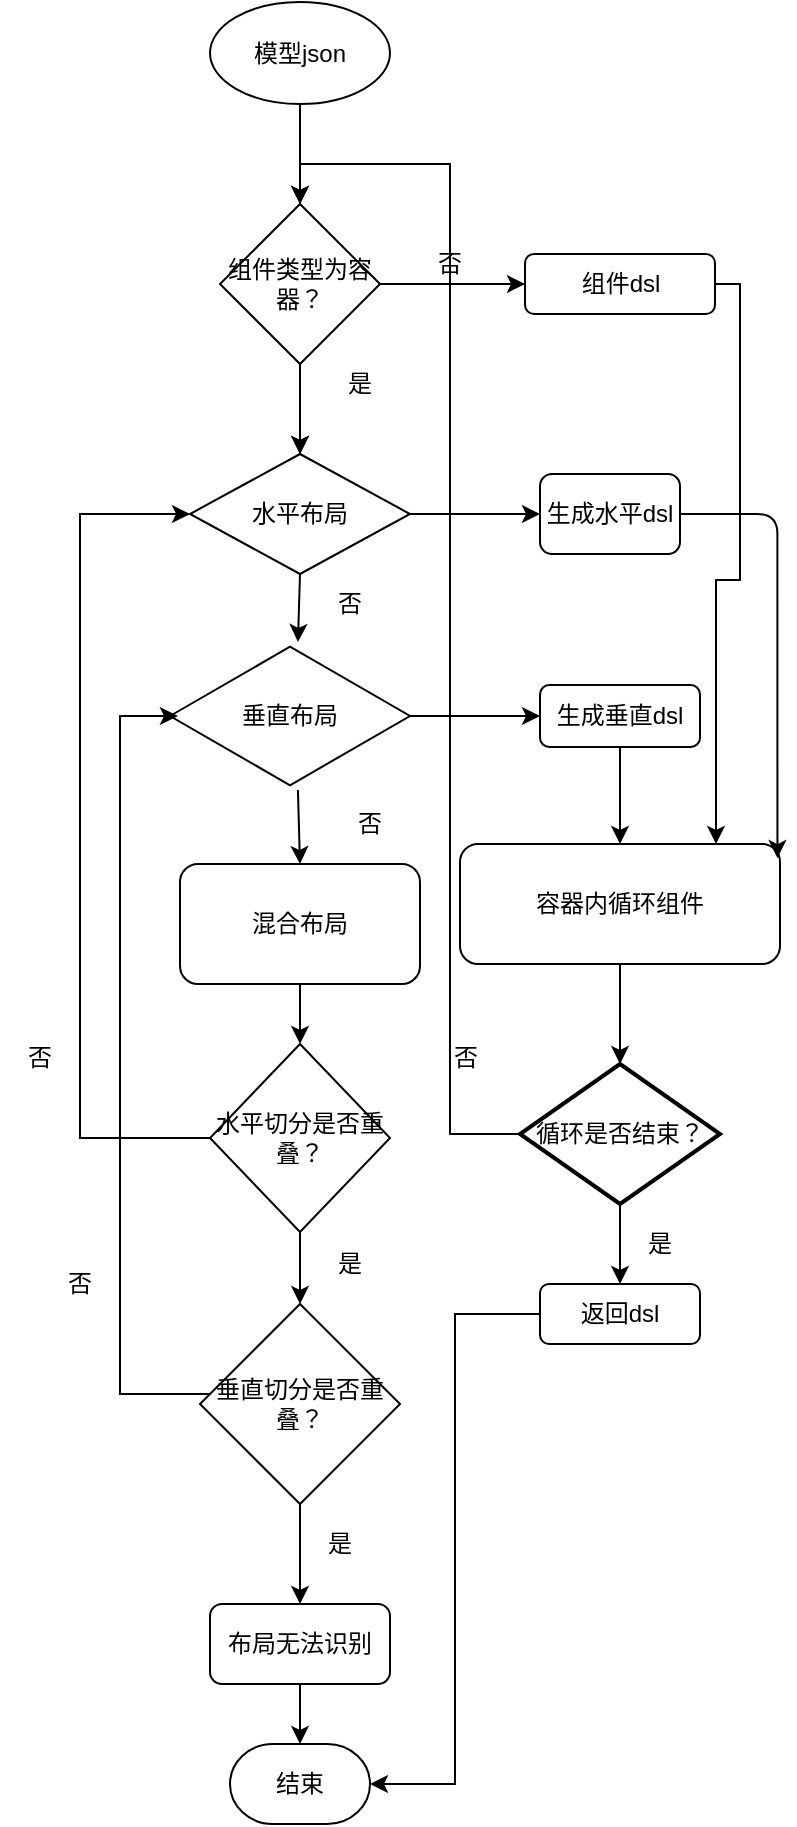 <mxfile version="14.4.3" type="github" pages="5">
  <diagram id="C5RBs43oDa-KdzZeNtuy" name="布局算法">
    <mxGraphModel dx="1422" dy="-407" grid="1" gridSize="10" guides="1" tooltips="1" connect="1" arrows="1" fold="1" page="1" pageScale="1" pageWidth="827" pageHeight="1169" math="0" shadow="0">
      <root>
        <mxCell id="WIyWlLk6GJQsqaUBKTNV-0" />
        <mxCell id="WIyWlLk6GJQsqaUBKTNV-1" parent="WIyWlLk6GJQsqaUBKTNV-0" />
        <mxCell id="IhJePEV3uZQiCJc2drdG-82" value="水平布局" style="rhombus;whiteSpace=wrap;html=1;strokeWidth=1;" vertex="1" parent="WIyWlLk6GJQsqaUBKTNV-1">
          <mxGeometry x="465" y="1395" width="110" height="60" as="geometry" />
        </mxCell>
        <mxCell id="IhJePEV3uZQiCJc2drdG-98" style="edgeStyle=orthogonalEdgeStyle;rounded=0;orthogonalLoop=1;jettySize=auto;html=1;entryX=0;entryY=0.5;entryDx=0;entryDy=0;" edge="1" parent="WIyWlLk6GJQsqaUBKTNV-1" source="IhJePEV3uZQiCJc2drdG-83" target="IhJePEV3uZQiCJc2drdG-103">
          <mxGeometry relative="1" as="geometry" />
        </mxCell>
        <mxCell id="IhJePEV3uZQiCJc2drdG-83" value="垂直布局" style="html=1;whiteSpace=wrap;aspect=fixed;shape=isoRectangle;strokeWidth=1;" vertex="1" parent="WIyWlLk6GJQsqaUBKTNV-1">
          <mxGeometry x="455" y="1490" width="120" height="72" as="geometry" />
        </mxCell>
        <mxCell id="IhJePEV3uZQiCJc2drdG-90" style="edgeStyle=orthogonalEdgeStyle;rounded=0;orthogonalLoop=1;jettySize=auto;html=1;exitX=0;exitY=0.5;exitDx=0;exitDy=0;entryX=0;entryY=0.5;entryDx=0;entryDy=0;" edge="1" parent="WIyWlLk6GJQsqaUBKTNV-1" source="IhJePEV3uZQiCJc2drdG-102" target="IhJePEV3uZQiCJc2drdG-82">
          <mxGeometry relative="1" as="geometry">
            <Array as="points">
              <mxPoint x="410" y="1737" />
              <mxPoint x="410" y="1425" />
            </Array>
          </mxGeometry>
        </mxCell>
        <mxCell id="IhJePEV3uZQiCJc2drdG-108" value="" style="edgeStyle=orthogonalEdgeStyle;rounded=0;orthogonalLoop=1;jettySize=auto;html=1;" edge="1" parent="WIyWlLk6GJQsqaUBKTNV-1" source="IhJePEV3uZQiCJc2drdG-85" target="IhJePEV3uZQiCJc2drdG-102">
          <mxGeometry relative="1" as="geometry" />
        </mxCell>
        <mxCell id="IhJePEV3uZQiCJc2drdG-85" value="混合布局" style="rounded=1;whiteSpace=wrap;html=1;strokeWidth=1;" vertex="1" parent="WIyWlLk6GJQsqaUBKTNV-1">
          <mxGeometry x="460" y="1600" width="120" height="60" as="geometry" />
        </mxCell>
        <mxCell id="IhJePEV3uZQiCJc2drdG-86" value="" style="endArrow=classic;html=1;exitX=0.5;exitY=1;exitDx=0;exitDy=0;" edge="1" parent="WIyWlLk6GJQsqaUBKTNV-1" target="IhJePEV3uZQiCJc2drdG-82">
          <mxGeometry width="50" height="50" relative="1" as="geometry">
            <mxPoint x="520" y="1360" as="sourcePoint" />
            <mxPoint x="620" y="1470" as="targetPoint" />
          </mxGeometry>
        </mxCell>
        <mxCell id="IhJePEV3uZQiCJc2drdG-87" value="" style="endArrow=classic;html=1;exitX=0.5;exitY=1;exitDx=0;exitDy=0;entryX=0.533;entryY=-0.014;entryDx=0;entryDy=0;entryPerimeter=0;" edge="1" parent="WIyWlLk6GJQsqaUBKTNV-1" source="IhJePEV3uZQiCJc2drdG-82" target="IhJePEV3uZQiCJc2drdG-83">
          <mxGeometry width="50" height="50" relative="1" as="geometry">
            <mxPoint x="510" y="1490" as="sourcePoint" />
            <mxPoint x="560" y="1440" as="targetPoint" />
          </mxGeometry>
        </mxCell>
        <mxCell id="IhJePEV3uZQiCJc2drdG-88" value="" style="endArrow=classic;html=1;exitX=0.533;exitY=1.014;exitDx=0;exitDy=0;exitPerimeter=0;entryX=0.5;entryY=0;entryDx=0;entryDy=0;" edge="1" parent="WIyWlLk6GJQsqaUBKTNV-1" source="IhJePEV3uZQiCJc2drdG-83" target="IhJePEV3uZQiCJc2drdG-85">
          <mxGeometry width="50" height="50" relative="1" as="geometry">
            <mxPoint x="570" y="1520" as="sourcePoint" />
            <mxPoint x="620" y="1470" as="targetPoint" />
          </mxGeometry>
        </mxCell>
        <mxCell id="IhJePEV3uZQiCJc2drdG-89" value="" style="endArrow=classic;html=1;exitX=1;exitY=0.5;exitDx=0;exitDy=0;entryX=0;entryY=0.5;entryDx=0;entryDy=0;" edge="1" parent="WIyWlLk6GJQsqaUBKTNV-1" source="IhJePEV3uZQiCJc2drdG-82" target="IhJePEV3uZQiCJc2drdG-91">
          <mxGeometry width="50" height="50" relative="1" as="geometry">
            <mxPoint x="570" y="1520" as="sourcePoint" />
            <mxPoint x="730" y="1425" as="targetPoint" />
            <Array as="points" />
          </mxGeometry>
        </mxCell>
        <mxCell id="IhJePEV3uZQiCJc2drdG-91" value="生成水平dsl" style="rounded=1;whiteSpace=wrap;html=1;strokeWidth=1;" vertex="1" parent="WIyWlLk6GJQsqaUBKTNV-1">
          <mxGeometry x="640" y="1405" width="70" height="40" as="geometry" />
        </mxCell>
        <mxCell id="IhJePEV3uZQiCJc2drdG-122" value="" style="edgeStyle=orthogonalEdgeStyle;rounded=0;orthogonalLoop=1;jettySize=auto;html=1;" edge="1" parent="WIyWlLk6GJQsqaUBKTNV-1" source="IhJePEV3uZQiCJc2drdG-92" target="IhJePEV3uZQiCJc2drdG-82">
          <mxGeometry relative="1" as="geometry" />
        </mxCell>
        <mxCell id="IhJePEV3uZQiCJc2drdG-126" value="" style="edgeStyle=orthogonalEdgeStyle;rounded=0;orthogonalLoop=1;jettySize=auto;html=1;" edge="1" parent="WIyWlLk6GJQsqaUBKTNV-1" source="IhJePEV3uZQiCJc2drdG-92" target="IhJePEV3uZQiCJc2drdG-125">
          <mxGeometry relative="1" as="geometry" />
        </mxCell>
        <mxCell id="IhJePEV3uZQiCJc2drdG-92" value="组件类型为容器？" style="rhombus;whiteSpace=wrap;html=1;strokeWidth=1;" vertex="1" parent="WIyWlLk6GJQsqaUBKTNV-1">
          <mxGeometry x="480" y="1270" width="80" height="80" as="geometry" />
        </mxCell>
        <mxCell id="IhJePEV3uZQiCJc2drdG-94" value="否" style="text;html=1;strokeColor=none;fillColor=none;align=center;verticalAlign=middle;whiteSpace=wrap;rounded=0;" vertex="1" parent="WIyWlLk6GJQsqaUBKTNV-1">
          <mxGeometry x="525" y="1460" width="40" height="20" as="geometry" />
        </mxCell>
        <mxCell id="IhJePEV3uZQiCJc2drdG-96" value="否" style="text;html=1;strokeColor=none;fillColor=none;align=center;verticalAlign=middle;whiteSpace=wrap;rounded=0;" vertex="1" parent="WIyWlLk6GJQsqaUBKTNV-1">
          <mxGeometry x="535" y="1570" width="40" height="20" as="geometry" />
        </mxCell>
        <mxCell id="IhJePEV3uZQiCJc2drdG-102" value="&lt;span&gt;水平切分是否重叠？&lt;/span&gt;" style="rhombus;whiteSpace=wrap;html=1;strokeWidth=1;" vertex="1" parent="WIyWlLk6GJQsqaUBKTNV-1">
          <mxGeometry x="475" y="1690" width="90" height="94" as="geometry" />
        </mxCell>
        <mxCell id="IhJePEV3uZQiCJc2drdG-103" value="生成垂直dsl" style="rounded=1;whiteSpace=wrap;html=1;strokeWidth=1;" vertex="1" parent="WIyWlLk6GJQsqaUBKTNV-1">
          <mxGeometry x="640" y="1510.5" width="80" height="31" as="geometry" />
        </mxCell>
        <mxCell id="IhJePEV3uZQiCJc2drdG-107" style="edgeStyle=orthogonalEdgeStyle;rounded=0;orthogonalLoop=1;jettySize=auto;html=1;entryX=0.033;entryY=0.5;entryDx=0;entryDy=0;entryPerimeter=0;" edge="1" parent="WIyWlLk6GJQsqaUBKTNV-1" source="IhJePEV3uZQiCJc2drdG-105" target="IhJePEV3uZQiCJc2drdG-83">
          <mxGeometry relative="1" as="geometry">
            <mxPoint x="450" y="1520" as="targetPoint" />
            <Array as="points">
              <mxPoint x="430" y="1865" />
              <mxPoint x="430" y="1526" />
            </Array>
          </mxGeometry>
        </mxCell>
        <mxCell id="IhJePEV3uZQiCJc2drdG-105" value="垂直切分是否重叠？" style="rhombus;whiteSpace=wrap;html=1;strokeWidth=1;" vertex="1" parent="WIyWlLk6GJQsqaUBKTNV-1">
          <mxGeometry x="470" y="1820" width="100" height="100" as="geometry" />
        </mxCell>
        <mxCell id="IhJePEV3uZQiCJc2drdG-106" value="否" style="text;html=1;strokeColor=none;fillColor=none;align=center;verticalAlign=middle;whiteSpace=wrap;rounded=0;" vertex="1" parent="WIyWlLk6GJQsqaUBKTNV-1">
          <mxGeometry x="370" y="1687" width="40" height="20" as="geometry" />
        </mxCell>
        <mxCell id="IhJePEV3uZQiCJc2drdG-109" value="否" style="text;html=1;strokeColor=none;fillColor=none;align=center;verticalAlign=middle;whiteSpace=wrap;rounded=0;" vertex="1" parent="WIyWlLk6GJQsqaUBKTNV-1">
          <mxGeometry x="390" y="1800" width="40" height="20" as="geometry" />
        </mxCell>
        <mxCell id="IhJePEV3uZQiCJc2drdG-110" value="" style="endArrow=classic;html=1;exitX=0.5;exitY=1;exitDx=0;exitDy=0;entryX=0.5;entryY=0;entryDx=0;entryDy=0;" edge="1" parent="WIyWlLk6GJQsqaUBKTNV-1" source="IhJePEV3uZQiCJc2drdG-102" target="IhJePEV3uZQiCJc2drdG-105">
          <mxGeometry width="50" height="50" relative="1" as="geometry">
            <mxPoint x="520" y="1830" as="sourcePoint" />
            <mxPoint x="570" y="1780" as="targetPoint" />
          </mxGeometry>
        </mxCell>
        <mxCell id="IhJePEV3uZQiCJc2drdG-111" value="是" style="text;html=1;strokeColor=none;fillColor=none;align=center;verticalAlign=middle;whiteSpace=wrap;rounded=0;" vertex="1" parent="WIyWlLk6GJQsqaUBKTNV-1">
          <mxGeometry x="525" y="1790" width="40" height="20" as="geometry" />
        </mxCell>
        <mxCell id="IhJePEV3uZQiCJc2drdG-112" value="是" style="text;html=1;strokeColor=none;fillColor=none;align=center;verticalAlign=middle;whiteSpace=wrap;rounded=0;" vertex="1" parent="WIyWlLk6GJQsqaUBKTNV-1">
          <mxGeometry x="520" y="1930" width="40" height="20" as="geometry" />
        </mxCell>
        <mxCell id="IhJePEV3uZQiCJc2drdG-114" value="" style="endArrow=classic;html=1;exitX=0.5;exitY=1;exitDx=0;exitDy=0;" edge="1" parent="WIyWlLk6GJQsqaUBKTNV-1" source="IhJePEV3uZQiCJc2drdG-105">
          <mxGeometry width="50" height="50" relative="1" as="geometry">
            <mxPoint x="520" y="1970" as="sourcePoint" />
            <mxPoint x="520" y="1970" as="targetPoint" />
          </mxGeometry>
        </mxCell>
        <mxCell id="IhJePEV3uZQiCJc2drdG-117" value="结束" style="strokeWidth=1;html=1;shape=mxgraph.flowchart.terminator;whiteSpace=wrap;" vertex="1" parent="WIyWlLk6GJQsqaUBKTNV-1">
          <mxGeometry x="485" y="2040" width="70" height="40" as="geometry" />
        </mxCell>
        <mxCell id="IhJePEV3uZQiCJc2drdG-120" value="" style="edgeStyle=orthogonalEdgeStyle;rounded=0;orthogonalLoop=1;jettySize=auto;html=1;" edge="1" parent="WIyWlLk6GJQsqaUBKTNV-1" source="IhJePEV3uZQiCJc2drdG-119" target="IhJePEV3uZQiCJc2drdG-117">
          <mxGeometry relative="1" as="geometry" />
        </mxCell>
        <mxCell id="IhJePEV3uZQiCJc2drdG-119" value="布局无法识别" style="rounded=1;whiteSpace=wrap;html=1;strokeWidth=1;" vertex="1" parent="WIyWlLk6GJQsqaUBKTNV-1">
          <mxGeometry x="475" y="1970" width="90" height="40" as="geometry" />
        </mxCell>
        <mxCell id="IhJePEV3uZQiCJc2drdG-124" value="是" style="text;html=1;strokeColor=none;fillColor=none;align=center;verticalAlign=middle;whiteSpace=wrap;rounded=0;" vertex="1" parent="WIyWlLk6GJQsqaUBKTNV-1">
          <mxGeometry x="530" y="1350" width="40" height="20" as="geometry" />
        </mxCell>
        <mxCell id="IhJePEV3uZQiCJc2drdG-134" style="edgeStyle=orthogonalEdgeStyle;rounded=0;orthogonalLoop=1;jettySize=auto;html=1;entryX=0.8;entryY=0;entryDx=0;entryDy=0;entryPerimeter=0;" edge="1" parent="WIyWlLk6GJQsqaUBKTNV-1" source="IhJePEV3uZQiCJc2drdG-125" target="IhJePEV3uZQiCJc2drdG-129">
          <mxGeometry relative="1" as="geometry">
            <mxPoint x="760" y="1320" as="targetPoint" />
            <Array as="points">
              <mxPoint x="740" y="1310" />
              <mxPoint x="740" y="1458" />
              <mxPoint x="728" y="1458" />
            </Array>
          </mxGeometry>
        </mxCell>
        <mxCell id="IhJePEV3uZQiCJc2drdG-125" value="组件dsl" style="rounded=1;whiteSpace=wrap;html=1;strokeWidth=1;" vertex="1" parent="WIyWlLk6GJQsqaUBKTNV-1">
          <mxGeometry x="632.5" y="1295" width="95" height="30" as="geometry" />
        </mxCell>
        <mxCell id="IhJePEV3uZQiCJc2drdG-128" value="否" style="text;html=1;strokeColor=none;fillColor=none;align=center;verticalAlign=middle;whiteSpace=wrap;rounded=0;" vertex="1" parent="WIyWlLk6GJQsqaUBKTNV-1">
          <mxGeometry x="575" y="1290" width="40" height="20" as="geometry" />
        </mxCell>
        <mxCell id="IhJePEV3uZQiCJc2drdG-137" value="" style="edgeStyle=orthogonalEdgeStyle;rounded=0;orthogonalLoop=1;jettySize=auto;html=1;" edge="1" parent="WIyWlLk6GJQsqaUBKTNV-1" source="IhJePEV3uZQiCJc2drdG-129" target="IhJePEV3uZQiCJc2drdG-135">
          <mxGeometry relative="1" as="geometry" />
        </mxCell>
        <mxCell id="IhJePEV3uZQiCJc2drdG-129" value="&lt;span&gt;容器内循环组件&lt;/span&gt;" style="rounded=1;whiteSpace=wrap;html=1;strokeWidth=1;" vertex="1" parent="WIyWlLk6GJQsqaUBKTNV-1">
          <mxGeometry x="600" y="1590" width="160" height="60" as="geometry" />
        </mxCell>
        <mxCell id="IhJePEV3uZQiCJc2drdG-132" value="" style="endArrow=classic;html=1;exitX=0.5;exitY=1;exitDx=0;exitDy=0;entryX=0.5;entryY=0;entryDx=0;entryDy=0;" edge="1" parent="WIyWlLk6GJQsqaUBKTNV-1" source="IhJePEV3uZQiCJc2drdG-103" target="IhJePEV3uZQiCJc2drdG-129">
          <mxGeometry width="50" height="50" relative="1" as="geometry">
            <mxPoint x="570" y="1710" as="sourcePoint" />
            <mxPoint x="750" y="1526" as="targetPoint" />
          </mxGeometry>
        </mxCell>
        <mxCell id="IhJePEV3uZQiCJc2drdG-133" value="" style="edgeStyle=segmentEdgeStyle;endArrow=classic;html=1;exitX=1;exitY=0.5;exitDx=0;exitDy=0;entryX=0.992;entryY=0.117;entryDx=0;entryDy=0;entryPerimeter=0;" edge="1" parent="WIyWlLk6GJQsqaUBKTNV-1" source="IhJePEV3uZQiCJc2drdG-91" target="IhJePEV3uZQiCJc2drdG-129">
          <mxGeometry width="50" height="50" relative="1" as="geometry">
            <mxPoint x="570" y="1610" as="sourcePoint" />
            <mxPoint x="760" y="1580" as="targetPoint" />
          </mxGeometry>
        </mxCell>
        <mxCell id="IhJePEV3uZQiCJc2drdG-139" style="edgeStyle=orthogonalEdgeStyle;rounded=0;orthogonalLoop=1;jettySize=auto;html=1;entryX=0.5;entryY=0;entryDx=0;entryDy=0;" edge="1" parent="WIyWlLk6GJQsqaUBKTNV-1" source="IhJePEV3uZQiCJc2drdG-135" target="IhJePEV3uZQiCJc2drdG-92">
          <mxGeometry relative="1" as="geometry" />
        </mxCell>
        <mxCell id="IhJePEV3uZQiCJc2drdG-135" value="&lt;span&gt;循环是否结束？&lt;/span&gt;" style="strokeWidth=2;html=1;shape=mxgraph.flowchart.decision;whiteSpace=wrap;" vertex="1" parent="WIyWlLk6GJQsqaUBKTNV-1">
          <mxGeometry x="630" y="1700" width="100" height="70" as="geometry" />
        </mxCell>
        <mxCell id="IhJePEV3uZQiCJc2drdG-145" style="edgeStyle=orthogonalEdgeStyle;rounded=0;orthogonalLoop=1;jettySize=auto;html=1;entryX=1;entryY=0.5;entryDx=0;entryDy=0;entryPerimeter=0;" edge="1" parent="WIyWlLk6GJQsqaUBKTNV-1" source="IhJePEV3uZQiCJc2drdG-136" target="IhJePEV3uZQiCJc2drdG-117">
          <mxGeometry relative="1" as="geometry" />
        </mxCell>
        <mxCell id="IhJePEV3uZQiCJc2drdG-136" value="返回dsl" style="rounded=1;whiteSpace=wrap;html=1;strokeWidth=1;" vertex="1" parent="WIyWlLk6GJQsqaUBKTNV-1">
          <mxGeometry x="640" y="1810" width="80" height="30" as="geometry" />
        </mxCell>
        <mxCell id="IhJePEV3uZQiCJc2drdG-140" value="否" style="text;html=1;strokeColor=none;fillColor=none;align=center;verticalAlign=middle;whiteSpace=wrap;rounded=0;" vertex="1" parent="WIyWlLk6GJQsqaUBKTNV-1">
          <mxGeometry x="582.5" y="1687" width="40" height="20" as="geometry" />
        </mxCell>
        <mxCell id="IhJePEV3uZQiCJc2drdG-143" value="是" style="text;html=1;strokeColor=none;fillColor=none;align=center;verticalAlign=middle;whiteSpace=wrap;rounded=0;" vertex="1" parent="WIyWlLk6GJQsqaUBKTNV-1">
          <mxGeometry x="680" y="1780" width="40" height="20" as="geometry" />
        </mxCell>
        <mxCell id="IhJePEV3uZQiCJc2drdG-144" value="" style="edgeStyle=orthogonalEdgeStyle;rounded=0;orthogonalLoop=1;jettySize=auto;html=1;entryX=0.5;entryY=0;entryDx=0;entryDy=0;" edge="1" parent="WIyWlLk6GJQsqaUBKTNV-1" source="IhJePEV3uZQiCJc2drdG-135" target="IhJePEV3uZQiCJc2drdG-136">
          <mxGeometry relative="1" as="geometry">
            <mxPoint x="680" y="1770" as="sourcePoint" />
            <mxPoint x="680" y="1810" as="targetPoint" />
          </mxGeometry>
        </mxCell>
        <mxCell id="IhJePEV3uZQiCJc2drdG-149" style="edgeStyle=orthogonalEdgeStyle;rounded=0;orthogonalLoop=1;jettySize=auto;html=1;" edge="1" parent="WIyWlLk6GJQsqaUBKTNV-1" source="IhJePEV3uZQiCJc2drdG-148">
          <mxGeometry relative="1" as="geometry">
            <mxPoint x="520" y="1270" as="targetPoint" />
          </mxGeometry>
        </mxCell>
        <mxCell id="IhJePEV3uZQiCJc2drdG-148" value="模型json" style="ellipse;whiteSpace=wrap;html=1;strokeWidth=1;" vertex="1" parent="WIyWlLk6GJQsqaUBKTNV-1">
          <mxGeometry x="475" y="1169" width="90" height="51" as="geometry" />
        </mxCell>
      </root>
    </mxGraphModel>
  </diagram>
  <diagram id="EiNe_KrS-wV8Gu848Slt" name="模型生成vue过程">
    <mxGraphModel dx="1422" dy="-407" grid="1" gridSize="10" guides="1" tooltips="1" connect="1" arrows="1" fold="1" page="1" pageScale="1" pageWidth="827" pageHeight="1169" math="0" shadow="0">
      <root>
        <mxCell id="EvTTgP_P-pci2Ut8Bo5u-0" />
        <mxCell id="EvTTgP_P-pci2Ut8Bo5u-1" parent="EvTTgP_P-pci2Ut8Bo5u-0" />
        <mxCell id="FmVWfRCabrsq29R3WYPM-0" value="" style="edgeStyle=orthogonalEdgeStyle;rounded=0;orthogonalLoop=1;jettySize=auto;html=1;" edge="1" parent="EvTTgP_P-pci2Ut8Bo5u-1" source="FmVWfRCabrsq29R3WYPM-1" target="FmVWfRCabrsq29R3WYPM-5">
          <mxGeometry relative="1" as="geometry" />
        </mxCell>
        <mxCell id="FmVWfRCabrsq29R3WYPM-1" value="生成dsl" style="rounded=1;whiteSpace=wrap;html=1;" vertex="1" parent="EvTTgP_P-pci2Ut8Bo5u-1">
          <mxGeometry x="135.63" y="1540" width="120" height="30" as="geometry" />
        </mxCell>
        <mxCell id="FmVWfRCabrsq29R3WYPM-2" value="" style="edgeStyle=orthogonalEdgeStyle;rounded=0;orthogonalLoop=1;jettySize=auto;html=1;" edge="1" parent="EvTTgP_P-pci2Ut8Bo5u-1" source="FmVWfRCabrsq29R3WYPM-3" target="FmVWfRCabrsq29R3WYPM-1">
          <mxGeometry relative="1" as="geometry" />
        </mxCell>
        <mxCell id="FmVWfRCabrsq29R3WYPM-3" value="&lt;span&gt;布局算法&lt;/span&gt;" style="shape=process;whiteSpace=wrap;html=1;backgroundOutline=1;" vertex="1" parent="EvTTgP_P-pci2Ut8Bo5u-1">
          <mxGeometry x="120" y="1470" width="150" height="40" as="geometry" />
        </mxCell>
        <mxCell id="FmVWfRCabrsq29R3WYPM-4" value="" style="edgeStyle=orthogonalEdgeStyle;rounded=0;orthogonalLoop=1;jettySize=auto;html=1;" edge="1" parent="EvTTgP_P-pci2Ut8Bo5u-1" source="FmVWfRCabrsq29R3WYPM-5" target="FmVWfRCabrsq29R3WYPM-6">
          <mxGeometry relative="1" as="geometry" />
        </mxCell>
        <mxCell id="FmVWfRCabrsq29R3WYPM-5" value="vue /react &lt;br&gt;dsl插件" style="rounded=1;whiteSpace=wrap;html=1;strokeWidth=1;" vertex="1" parent="EvTTgP_P-pci2Ut8Bo5u-1">
          <mxGeometry x="134.38" y="1600" width="120" height="60" as="geometry" />
        </mxCell>
        <mxCell id="FmVWfRCabrsq29R3WYPM-6" value="生成vue/react 文件" style="rounded=1;whiteSpace=wrap;html=1;strokeWidth=1;" vertex="1" parent="EvTTgP_P-pci2Ut8Bo5u-1">
          <mxGeometry x="134.38" y="1690" width="120" height="60" as="geometry" />
        </mxCell>
        <mxCell id="FmVWfRCabrsq29R3WYPM-7" value="" style="edgeStyle=orthogonalEdgeStyle;rounded=0;orthogonalLoop=1;jettySize=auto;html=1;" edge="1" parent="EvTTgP_P-pci2Ut8Bo5u-1" source="FmVWfRCabrsq29R3WYPM-8" target="FmVWfRCabrsq29R3WYPM-3">
          <mxGeometry relative="1" as="geometry" />
        </mxCell>
        <mxCell id="FmVWfRCabrsq29R3WYPM-8" value="模型json" style="rounded=1;whiteSpace=wrap;html=1;strokeWidth=1;" vertex="1" parent="EvTTgP_P-pci2Ut8Bo5u-1">
          <mxGeometry x="159.38" y="1410" width="70" height="30" as="geometry" />
        </mxCell>
        <mxCell id="FmVWfRCabrsq29R3WYPM-9" value="模型生成vue、react文件过程" style="rounded=1;whiteSpace=wrap;html=1;strokeWidth=1;" vertex="1" parent="EvTTgP_P-pci2Ut8Bo5u-1">
          <mxGeometry x="134.38" y="1320" width="120" height="60" as="geometry" />
        </mxCell>
      </root>
    </mxGraphModel>
  </diagram>
  <diagram id="XWgR_eh2IQ8_QqKqGNC4" name="dsl插件">
    <mxGraphModel dx="1422" dy="762" grid="1" gridSize="10" guides="1" tooltips="1" connect="1" arrows="1" fold="1" page="1" pageScale="1" pageWidth="827" pageHeight="1169" math="0" shadow="0">
      <root>
        <mxCell id="Mh-lQM_XlVgClqut3-WQ-0" />
        <mxCell id="Mh-lQM_XlVgClqut3-WQ-1" parent="Mh-lQM_XlVgClqut3-WQ-0" />
      </root>
    </mxGraphModel>
  </diagram>
  <diagram id="wVX68zu4Rlq1jME2-d0D" name="生成项目工程">
    <mxGraphModel dx="1422" dy="762" grid="1" gridSize="10" guides="1" tooltips="1" connect="1" arrows="1" fold="1" page="1" pageScale="1" pageWidth="827" pageHeight="1169" math="0" shadow="0">
      <root>
        <mxCell id="KwEs-zE37MTLynj0vSbK-0" />
        <mxCell id="KwEs-zE37MTLynj0vSbK-1" parent="KwEs-zE37MTLynj0vSbK-0" />
        <mxCell id="uTHD0-OPUa5DVa3H-Taw-0" value="" style="edgeStyle=orthogonalEdgeStyle;rounded=0;orthogonalLoop=1;jettySize=auto;html=1;" edge="1" parent="KwEs-zE37MTLynj0vSbK-1" source="uTHD0-OPUa5DVa3H-Taw-1" target="uTHD0-OPUa5DVa3H-Taw-6">
          <mxGeometry relative="1" as="geometry" />
        </mxCell>
        <mxCell id="uTHD0-OPUa5DVa3H-Taw-1" value="下载项目" style="strokeWidth=1;html=1;shape=mxgraph.flowchart.start_1;whiteSpace=wrap;" vertex="1" parent="KwEs-zE37MTLynj0vSbK-1">
          <mxGeometry x="327.5" y="110" width="70" height="35" as="geometry" />
        </mxCell>
        <mxCell id="uTHD0-OPUa5DVa3H-Taw-2" value="获取项目模块及模型信息" style="rounded=1;whiteSpace=wrap;html=1;absoluteArcSize=1;arcSize=14;strokeWidth=1;" vertex="1" parent="KwEs-zE37MTLynj0vSbK-1">
          <mxGeometry x="312.5" y="175" width="100" height="50" as="geometry" />
        </mxCell>
        <mxCell id="uTHD0-OPUa5DVa3H-Taw-3" value="" style="edgeStyle=orthogonalEdgeStyle;rounded=0;orthogonalLoop=1;jettySize=auto;html=1;" edge="1" parent="KwEs-zE37MTLynj0vSbK-1" source="uTHD0-OPUa5DVa3H-Taw-4">
          <mxGeometry relative="1" as="geometry">
            <mxPoint x="360.5" y="395" as="targetPoint" />
          </mxGeometry>
        </mxCell>
        <mxCell id="uTHD0-OPUa5DVa3H-Taw-4" value="获取模型son" style="rounded=1;whiteSpace=wrap;html=1;absoluteArcSize=1;arcSize=14;strokeWidth=1;" vertex="1" parent="KwEs-zE37MTLynj0vSbK-1">
          <mxGeometry x="310" y="325" width="100" height="40" as="geometry" />
        </mxCell>
        <mxCell id="uTHD0-OPUa5DVa3H-Taw-5" value="" style="edgeStyle=orthogonalEdgeStyle;rounded=0;orthogonalLoop=1;jettySize=auto;html=1;" edge="1" parent="KwEs-zE37MTLynj0vSbK-1" source="uTHD0-OPUa5DVa3H-Taw-6" target="uTHD0-OPUa5DVa3H-Taw-4">
          <mxGeometry relative="1" as="geometry" />
        </mxCell>
        <mxCell id="uTHD0-OPUa5DVa3H-Taw-6" value="生成项目树" style="rounded=1;whiteSpace=wrap;html=1;" vertex="1" parent="KwEs-zE37MTLynj0vSbK-1">
          <mxGeometry x="312.5" y="245" width="95" height="40" as="geometry" />
        </mxCell>
        <mxCell id="uTHD0-OPUa5DVa3H-Taw-7" value="生成vue文件" style="rounded=1;whiteSpace=wrap;html=1;strokeWidth=1;" vertex="1" parent="KwEs-zE37MTLynj0vSbK-1">
          <mxGeometry x="310" y="575" width="95" height="40" as="geometry" />
        </mxCell>
        <mxCell id="uTHD0-OPUa5DVa3H-Taw-8" value="" style="edgeStyle=orthogonalEdgeStyle;rounded=0;orthogonalLoop=1;jettySize=auto;html=1;" edge="1" parent="KwEs-zE37MTLynj0vSbK-1" source="uTHD0-OPUa5DVa3H-Taw-9" target="uTHD0-OPUa5DVa3H-Taw-12">
          <mxGeometry relative="1" as="geometry" />
        </mxCell>
        <mxCell id="uTHD0-OPUa5DVa3H-Taw-9" value="生成dsl" style="rounded=1;whiteSpace=wrap;html=1;strokeWidth=1;" vertex="1" parent="KwEs-zE37MTLynj0vSbK-1">
          <mxGeometry x="312.5" y="395" width="90" height="50" as="geometry" />
        </mxCell>
        <mxCell id="uTHD0-OPUa5DVa3H-Taw-10" value="" style="edgeStyle=orthogonalEdgeStyle;rounded=0;orthogonalLoop=1;jettySize=auto;html=1;" edge="1" parent="KwEs-zE37MTLynj0vSbK-1" source="uTHD0-OPUa5DVa3H-Taw-12" target="uTHD0-OPUa5DVa3H-Taw-13">
          <mxGeometry relative="1" as="geometry" />
        </mxCell>
        <mxCell id="uTHD0-OPUa5DVa3H-Taw-11" value="" style="edgeStyle=orthogonalEdgeStyle;rounded=0;orthogonalLoop=1;jettySize=auto;html=1;" edge="1" parent="KwEs-zE37MTLynj0vSbK-1" source="uTHD0-OPUa5DVa3H-Taw-12" target="uTHD0-OPUa5DVa3H-Taw-7">
          <mxGeometry relative="1" as="geometry" />
        </mxCell>
        <mxCell id="uTHD0-OPUa5DVa3H-Taw-12" value="目标类型为vue?" style="rhombus;whiteSpace=wrap;html=1;strokeWidth=1;" vertex="1" parent="KwEs-zE37MTLynj0vSbK-1">
          <mxGeometry x="317.5" y="475" width="80" height="80" as="geometry" />
        </mxCell>
        <mxCell id="uTHD0-OPUa5DVa3H-Taw-13" value="生成react文件" style="rounded=1;whiteSpace=wrap;html=1;strokeWidth=1;" vertex="1" parent="KwEs-zE37MTLynj0vSbK-1">
          <mxGeometry x="427.5" y="495" width="90" height="40" as="geometry" />
        </mxCell>
      </root>
    </mxGraphModel>
  </diagram>
  <diagram id="xkYWUHUu_MY6i8lJli8R" name="创建项目流程">
    <mxGraphModel dx="1422" dy="762" grid="1" gridSize="10" guides="1" tooltips="1" connect="1" arrows="1" fold="1" page="1" pageScale="1" pageWidth="827" pageHeight="1169" math="0" shadow="0">
      <root>
        <mxCell id="CuZE9bJ8C6vS1GORqybC-0" />
        <mxCell id="CuZE9bJ8C6vS1GORqybC-1" parent="CuZE9bJ8C6vS1GORqybC-0" />
        <mxCell id="CuZE9bJ8C6vS1GORqybC-2" value="" style="edgeStyle=orthogonalEdgeStyle;rounded=0;orthogonalLoop=1;jettySize=auto;html=1;" edge="1" parent="CuZE9bJ8C6vS1GORqybC-1">
          <mxGeometry relative="1" as="geometry">
            <mxPoint x="235" y="370" as="sourcePoint" />
            <mxPoint x="235" y="410" as="targetPoint" />
          </mxGeometry>
        </mxCell>
        <mxCell id="CuZE9bJ8C6vS1GORqybC-3" value="" style="edgeStyle=orthogonalEdgeStyle;rounded=0;orthogonalLoop=1;jettySize=auto;html=1;" edge="1" parent="CuZE9bJ8C6vS1GORqybC-1" source="CuZE9bJ8C6vS1GORqybC-4" target="CuZE9bJ8C6vS1GORqybC-13">
          <mxGeometry relative="1" as="geometry" />
        </mxCell>
        <mxCell id="CuZE9bJ8C6vS1GORqybC-4" value="设置页面路径" style="rounded=1;whiteSpace=wrap;html=1;" vertex="1" parent="CuZE9bJ8C6vS1GORqybC-1">
          <mxGeometry x="185" y="700" width="120" height="30" as="geometry" />
        </mxCell>
        <mxCell id="CuZE9bJ8C6vS1GORqybC-5" value="" style="edgeStyle=orthogonalEdgeStyle;rounded=0;orthogonalLoop=1;jettySize=auto;html=1;" edge="1" parent="CuZE9bJ8C6vS1GORqybC-1" source="CuZE9bJ8C6vS1GORqybC-6">
          <mxGeometry relative="1" as="geometry">
            <mxPoint x="240" y="500" as="targetPoint" />
          </mxGeometry>
        </mxCell>
        <mxCell id="CuZE9bJ8C6vS1GORqybC-6" value="创建模块" style="rounded=1;whiteSpace=wrap;html=1;" vertex="1" parent="CuZE9bJ8C6vS1GORqybC-1">
          <mxGeometry x="180" y="410" width="120" height="60" as="geometry" />
        </mxCell>
        <mxCell id="CuZE9bJ8C6vS1GORqybC-7" value="" style="edgeStyle=orthogonalEdgeStyle;rounded=0;orthogonalLoop=1;jettySize=auto;html=1;" edge="1" parent="CuZE9bJ8C6vS1GORqybC-1" source="CuZE9bJ8C6vS1GORqybC-8" target="CuZE9bJ8C6vS1GORqybC-11">
          <mxGeometry relative="1" as="geometry" />
        </mxCell>
        <mxCell id="CuZE9bJ8C6vS1GORqybC-8" value="创建模型" style="rounded=1;whiteSpace=wrap;html=1;" vertex="1" parent="CuZE9bJ8C6vS1GORqybC-1">
          <mxGeometry x="185" y="500" width="120" height="60" as="geometry" />
        </mxCell>
        <mxCell id="CuZE9bJ8C6vS1GORqybC-9" style="edgeStyle=orthogonalEdgeStyle;rounded=0;orthogonalLoop=1;jettySize=auto;html=1;exitX=1;exitY=0.5;exitDx=0;exitDy=0;entryX=0;entryY=0.5;entryDx=0;entryDy=0;" edge="1" parent="CuZE9bJ8C6vS1GORqybC-1" source="CuZE9bJ8C6vS1GORqybC-11" target="CuZE9bJ8C6vS1GORqybC-17">
          <mxGeometry relative="1" as="geometry" />
        </mxCell>
        <mxCell id="CuZE9bJ8C6vS1GORqybC-10" value="" style="edgeStyle=orthogonalEdgeStyle;rounded=0;orthogonalLoop=1;jettySize=auto;html=1;" edge="1" parent="CuZE9bJ8C6vS1GORqybC-1" source="CuZE9bJ8C6vS1GORqybC-11" target="CuZE9bJ8C6vS1GORqybC-4">
          <mxGeometry relative="1" as="geometry" />
        </mxCell>
        <mxCell id="CuZE9bJ8C6vS1GORqybC-11" value="模型类型为？" style="rhombus;whiteSpace=wrap;html=1;" vertex="1" parent="CuZE9bJ8C6vS1GORqybC-1">
          <mxGeometry x="190" y="600" width="110" height="60" as="geometry" />
        </mxCell>
        <mxCell id="CuZE9bJ8C6vS1GORqybC-12" value="" style="edgeStyle=orthogonalEdgeStyle;rounded=0;orthogonalLoop=1;jettySize=auto;html=1;" edge="1" parent="CuZE9bJ8C6vS1GORqybC-1" source="CuZE9bJ8C6vS1GORqybC-13">
          <mxGeometry relative="1" as="geometry">
            <mxPoint x="240" y="850" as="targetPoint" />
          </mxGeometry>
        </mxCell>
        <mxCell id="CuZE9bJ8C6vS1GORqybC-13" value="画页面" style="rounded=1;whiteSpace=wrap;html=1;" vertex="1" parent="CuZE9bJ8C6vS1GORqybC-1">
          <mxGeometry x="180" y="770" width="120" height="60" as="geometry" />
        </mxCell>
        <mxCell id="CuZE9bJ8C6vS1GORqybC-14" value="&lt;span&gt;保存json&lt;/span&gt;" style="strokeWidth=2;html=1;shape=mxgraph.flowchart.database;whiteSpace=wrap;" vertex="1" parent="CuZE9bJ8C6vS1GORqybC-1">
          <mxGeometry x="210" y="929" width="60" height="60" as="geometry" />
        </mxCell>
        <mxCell id="CuZE9bJ8C6vS1GORqybC-15" value="&lt;span&gt;创建项目&lt;/span&gt;" style="strokeWidth=2;html=1;shape=mxgraph.flowchart.start_2;whiteSpace=wrap;" vertex="1" parent="CuZE9bJ8C6vS1GORqybC-1">
          <mxGeometry x="205" y="350" width="60" height="30" as="geometry" />
        </mxCell>
        <mxCell id="CuZE9bJ8C6vS1GORqybC-16" style="edgeStyle=orthogonalEdgeStyle;rounded=0;orthogonalLoop=1;jettySize=auto;html=1;entryX=1;entryY=0.75;entryDx=0;entryDy=0;" edge="1" parent="CuZE9bJ8C6vS1GORqybC-1" source="CuZE9bJ8C6vS1GORqybC-17" target="CuZE9bJ8C6vS1GORqybC-13">
          <mxGeometry relative="1" as="geometry">
            <Array as="points">
              <mxPoint x="455" y="630" />
              <mxPoint x="455" y="815" />
            </Array>
          </mxGeometry>
        </mxCell>
        <mxCell id="CuZE9bJ8C6vS1GORqybC-17" value="设置组件名称" style="rounded=0;whiteSpace=wrap;html=1;" vertex="1" parent="CuZE9bJ8C6vS1GORqybC-1">
          <mxGeometry x="345" y="610" width="76" height="40" as="geometry" />
        </mxCell>
        <mxCell id="CuZE9bJ8C6vS1GORqybC-18" value="页面" style="text;html=1;strokeColor=none;fillColor=none;align=center;verticalAlign=middle;whiteSpace=wrap;rounded=0;" vertex="1" parent="CuZE9bJ8C6vS1GORqybC-1">
          <mxGeometry x="245" y="670" width="40" height="20" as="geometry" />
        </mxCell>
        <mxCell id="CuZE9bJ8C6vS1GORqybC-19" value="组件" style="text;html=1;strokeColor=none;fillColor=none;align=center;verticalAlign=middle;whiteSpace=wrap;rounded=0;" vertex="1" parent="CuZE9bJ8C6vS1GORqybC-1">
          <mxGeometry x="300" y="610" width="40" height="20" as="geometry" />
        </mxCell>
        <mxCell id="CuZE9bJ8C6vS1GORqybC-20" value="" style="edgeStyle=orthogonalEdgeStyle;rounded=0;orthogonalLoop=1;jettySize=auto;html=1;" edge="1" parent="CuZE9bJ8C6vS1GORqybC-1" source="CuZE9bJ8C6vS1GORqybC-21">
          <mxGeometry relative="1" as="geometry">
            <mxPoint x="240" y="929" as="targetPoint" />
          </mxGeometry>
        </mxCell>
        <mxCell id="CuZE9bJ8C6vS1GORqybC-21" value="生成json" style="rounded=1;whiteSpace=wrap;html=1;absoluteArcSize=1;arcSize=14;strokeWidth=2;" vertex="1" parent="CuZE9bJ8C6vS1GORqybC-1">
          <mxGeometry x="190" y="850" width="100" height="50" as="geometry" />
        </mxCell>
      </root>
    </mxGraphModel>
  </diagram>
</mxfile>
